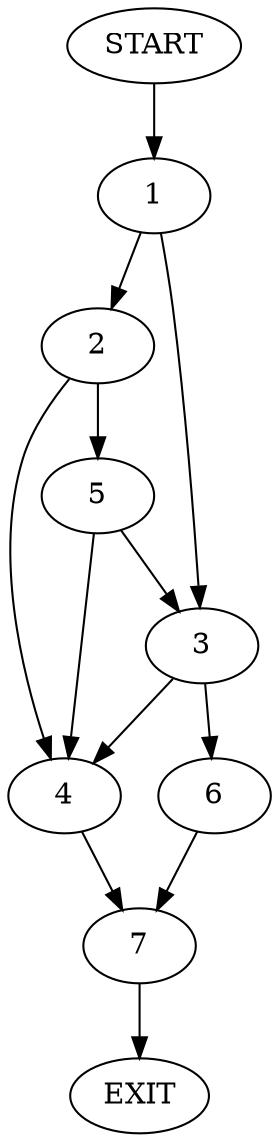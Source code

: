 digraph {
0 [label="START"]
8 [label="EXIT"]
0 -> 1
1 -> 2
1 -> 3
2 -> 4
2 -> 5
3 -> 4
3 -> 6
5 -> 4
5 -> 3
4 -> 7
6 -> 7
7 -> 8
}
